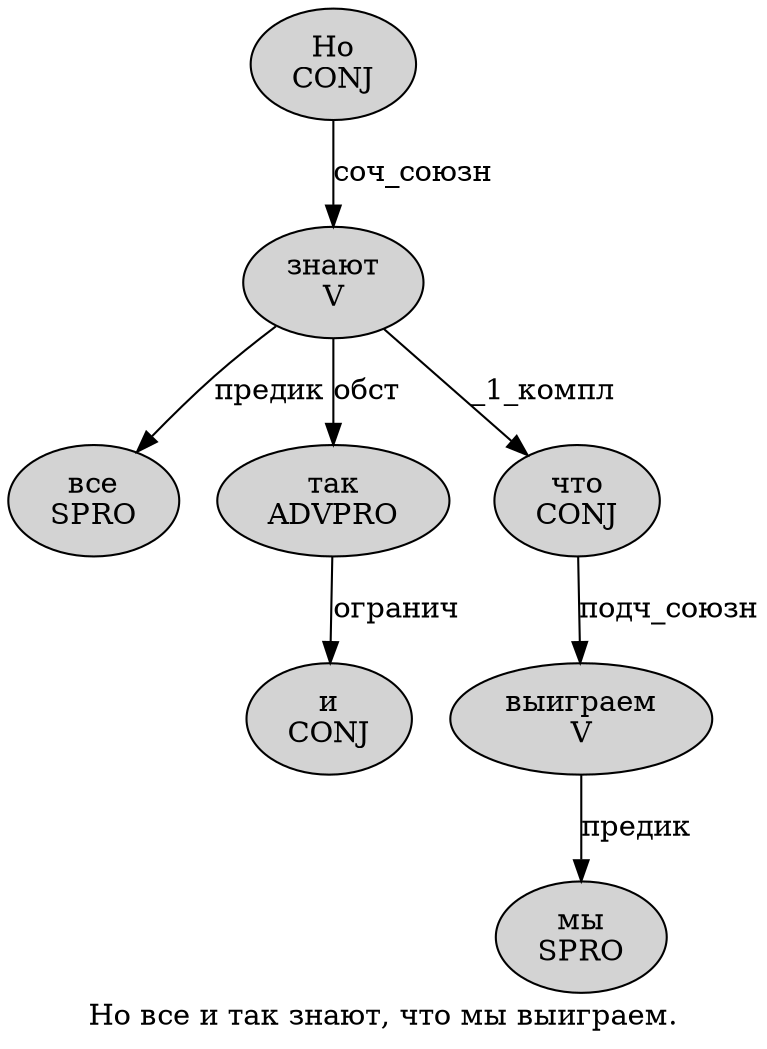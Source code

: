 digraph SENTENCE_3505 {
	graph [label="Но все и так знают, что мы выиграем."]
	node [style=filled]
		0 [label="Но
CONJ" color="" fillcolor=lightgray penwidth=1 shape=ellipse]
		1 [label="все
SPRO" color="" fillcolor=lightgray penwidth=1 shape=ellipse]
		2 [label="и
CONJ" color="" fillcolor=lightgray penwidth=1 shape=ellipse]
		3 [label="так
ADVPRO" color="" fillcolor=lightgray penwidth=1 shape=ellipse]
		4 [label="знают
V" color="" fillcolor=lightgray penwidth=1 shape=ellipse]
		6 [label="что
CONJ" color="" fillcolor=lightgray penwidth=1 shape=ellipse]
		7 [label="мы
SPRO" color="" fillcolor=lightgray penwidth=1 shape=ellipse]
		8 [label="выиграем
V" color="" fillcolor=lightgray penwidth=1 shape=ellipse]
			3 -> 2 [label="огранич"]
			8 -> 7 [label="предик"]
			6 -> 8 [label="подч_союзн"]
			4 -> 1 [label="предик"]
			4 -> 3 [label="обст"]
			4 -> 6 [label="_1_компл"]
			0 -> 4 [label="соч_союзн"]
}